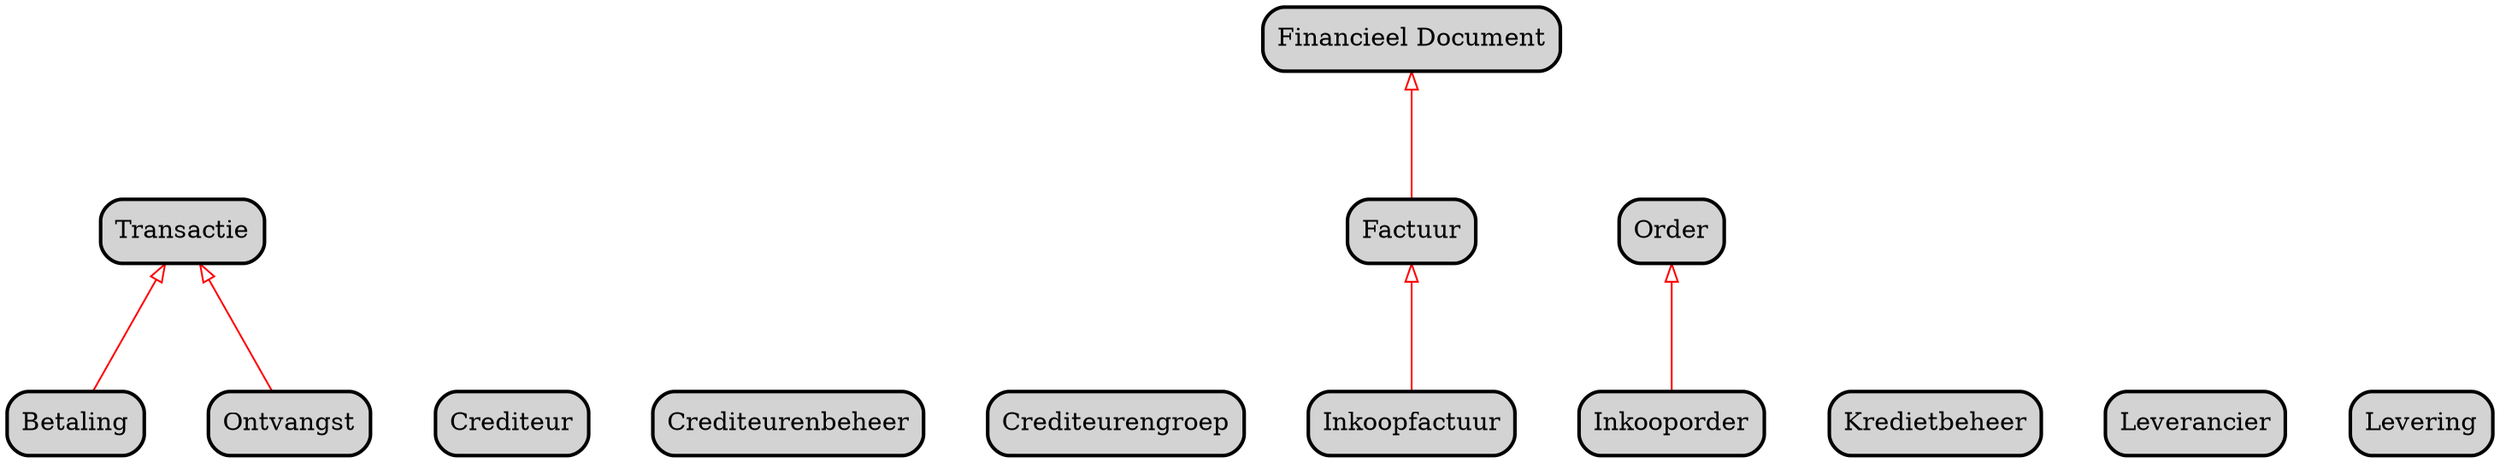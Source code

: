 digraph {
	graph [bgcolor=white,
		landscape=false,
		mode=ipsep,
		nodesep=0.5,
		outputorder=edgesfirst,
		overlap=voronoi,
		rank=same,
		rankdir=BT,
		ranksep=1,
		remincross=true
	];
	node [bgcolor=lightgray,
		label="\N",
		shape=box,
		style="rounded,filled,bold"
	];
	edge [color=black,
		len=4
	];
	4109969044283413085	[label=Betaling];
	238150469737362640	[label=Transactie];
	4109969044283413085 -> 238150469737362640	[arrowhead=onormal,
		color=red,
		len=2];
	4109969044283413086	[label=Crediteur];
	4109969044283413087	[label=Crediteurenbeheer];
	4109969044283413080	[label=Crediteurengroep];
	4109969044283413081	[label=Factuur];
	4109969044283413082	[label="Financieel Document"];
	4109969044283413081 -> 4109969044283413082	[arrowhead=onormal,
		color=red,
		len=2];
	4109969044283413083	[label=Inkoopfactuur];
	4109969044283413083 -> 4109969044283413081	[arrowhead=onormal,
		color=red,
		len=2];
	4109969044283413076	[label=Inkooporder];
	238150469737362633	[label=Order];
	4109969044283413076 -> 238150469737362633	[arrowhead=onormal,
		color=red,
		len=2];
	4109969044283413077	[label=Kredietbeheer];
	238150469737362636	[label=Leverancier];
	238150469737362635	[label=Levering];
	238150469737362634	[label=Ontvangst];
	238150469737362634 -> 238150469737362640	[arrowhead=onormal,
		color=red,
		len=2];
}
